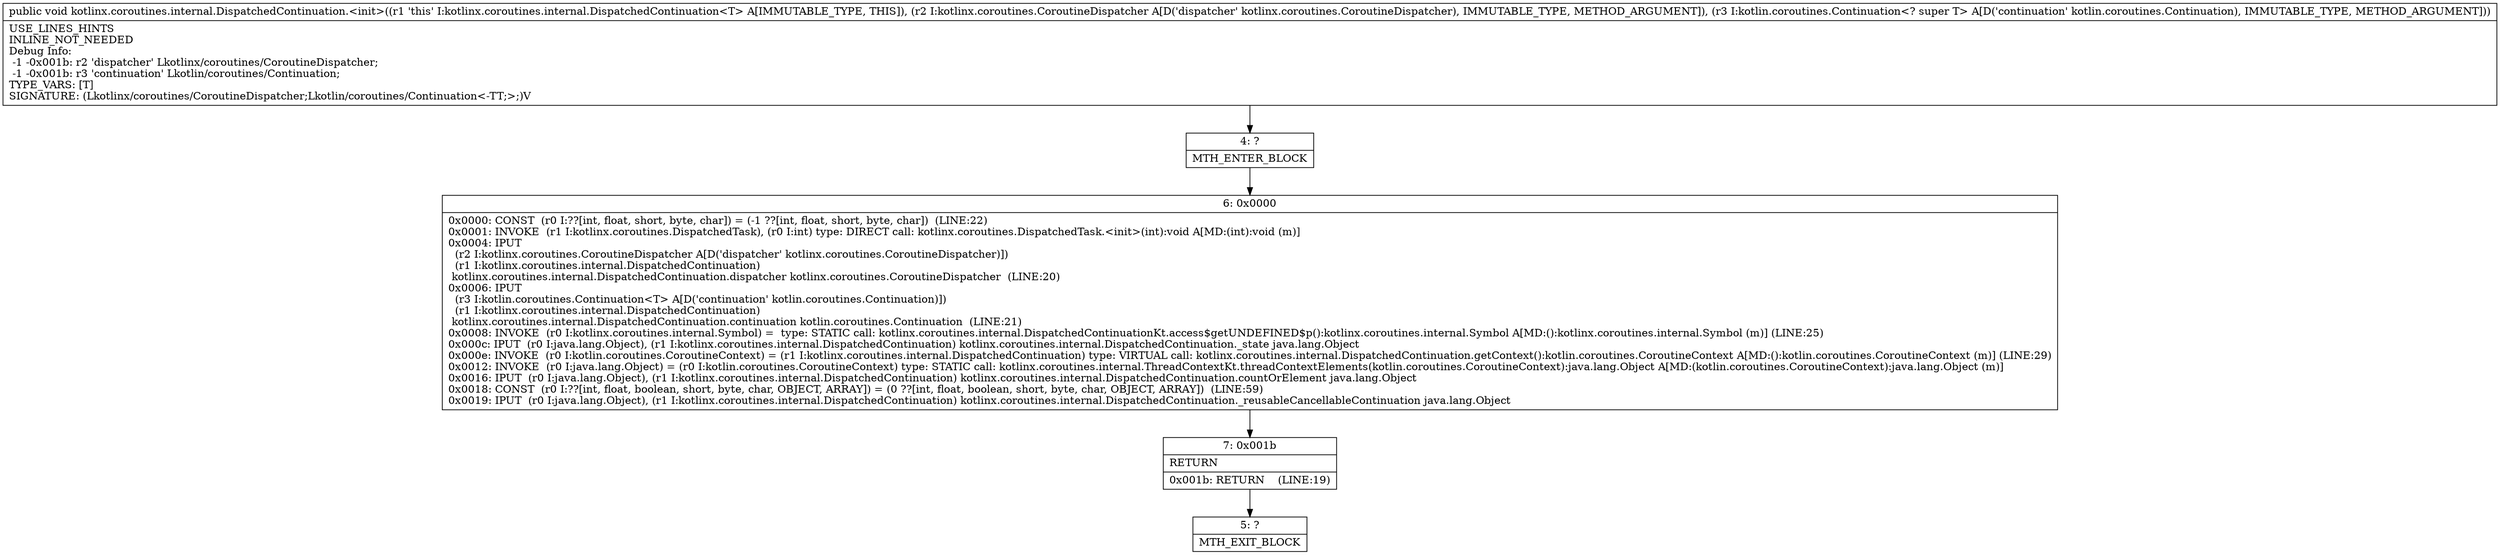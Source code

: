 digraph "CFG forkotlinx.coroutines.internal.DispatchedContinuation.\<init\>(Lkotlinx\/coroutines\/CoroutineDispatcher;Lkotlin\/coroutines\/Continuation;)V" {
Node_4 [shape=record,label="{4\:\ ?|MTH_ENTER_BLOCK\l}"];
Node_6 [shape=record,label="{6\:\ 0x0000|0x0000: CONST  (r0 I:??[int, float, short, byte, char]) = (\-1 ??[int, float, short, byte, char])  (LINE:22)\l0x0001: INVOKE  (r1 I:kotlinx.coroutines.DispatchedTask), (r0 I:int) type: DIRECT call: kotlinx.coroutines.DispatchedTask.\<init\>(int):void A[MD:(int):void (m)]\l0x0004: IPUT  \l  (r2 I:kotlinx.coroutines.CoroutineDispatcher A[D('dispatcher' kotlinx.coroutines.CoroutineDispatcher)])\l  (r1 I:kotlinx.coroutines.internal.DispatchedContinuation)\l kotlinx.coroutines.internal.DispatchedContinuation.dispatcher kotlinx.coroutines.CoroutineDispatcher  (LINE:20)\l0x0006: IPUT  \l  (r3 I:kotlin.coroutines.Continuation\<T\> A[D('continuation' kotlin.coroutines.Continuation)])\l  (r1 I:kotlinx.coroutines.internal.DispatchedContinuation)\l kotlinx.coroutines.internal.DispatchedContinuation.continuation kotlin.coroutines.Continuation  (LINE:21)\l0x0008: INVOKE  (r0 I:kotlinx.coroutines.internal.Symbol) =  type: STATIC call: kotlinx.coroutines.internal.DispatchedContinuationKt.access$getUNDEFINED$p():kotlinx.coroutines.internal.Symbol A[MD:():kotlinx.coroutines.internal.Symbol (m)] (LINE:25)\l0x000c: IPUT  (r0 I:java.lang.Object), (r1 I:kotlinx.coroutines.internal.DispatchedContinuation) kotlinx.coroutines.internal.DispatchedContinuation._state java.lang.Object \l0x000e: INVOKE  (r0 I:kotlin.coroutines.CoroutineContext) = (r1 I:kotlinx.coroutines.internal.DispatchedContinuation) type: VIRTUAL call: kotlinx.coroutines.internal.DispatchedContinuation.getContext():kotlin.coroutines.CoroutineContext A[MD:():kotlin.coroutines.CoroutineContext (m)] (LINE:29)\l0x0012: INVOKE  (r0 I:java.lang.Object) = (r0 I:kotlin.coroutines.CoroutineContext) type: STATIC call: kotlinx.coroutines.internal.ThreadContextKt.threadContextElements(kotlin.coroutines.CoroutineContext):java.lang.Object A[MD:(kotlin.coroutines.CoroutineContext):java.lang.Object (m)]\l0x0016: IPUT  (r0 I:java.lang.Object), (r1 I:kotlinx.coroutines.internal.DispatchedContinuation) kotlinx.coroutines.internal.DispatchedContinuation.countOrElement java.lang.Object \l0x0018: CONST  (r0 I:??[int, float, boolean, short, byte, char, OBJECT, ARRAY]) = (0 ??[int, float, boolean, short, byte, char, OBJECT, ARRAY])  (LINE:59)\l0x0019: IPUT  (r0 I:java.lang.Object), (r1 I:kotlinx.coroutines.internal.DispatchedContinuation) kotlinx.coroutines.internal.DispatchedContinuation._reusableCancellableContinuation java.lang.Object \l}"];
Node_7 [shape=record,label="{7\:\ 0x001b|RETURN\l|0x001b: RETURN    (LINE:19)\l}"];
Node_5 [shape=record,label="{5\:\ ?|MTH_EXIT_BLOCK\l}"];
MethodNode[shape=record,label="{public void kotlinx.coroutines.internal.DispatchedContinuation.\<init\>((r1 'this' I:kotlinx.coroutines.internal.DispatchedContinuation\<T\> A[IMMUTABLE_TYPE, THIS]), (r2 I:kotlinx.coroutines.CoroutineDispatcher A[D('dispatcher' kotlinx.coroutines.CoroutineDispatcher), IMMUTABLE_TYPE, METHOD_ARGUMENT]), (r3 I:kotlin.coroutines.Continuation\<? super T\> A[D('continuation' kotlin.coroutines.Continuation), IMMUTABLE_TYPE, METHOD_ARGUMENT]))  | USE_LINES_HINTS\lINLINE_NOT_NEEDED\lDebug Info:\l  \-1 \-0x001b: r2 'dispatcher' Lkotlinx\/coroutines\/CoroutineDispatcher;\l  \-1 \-0x001b: r3 'continuation' Lkotlin\/coroutines\/Continuation;\lTYPE_VARS: [T]\lSIGNATURE: (Lkotlinx\/coroutines\/CoroutineDispatcher;Lkotlin\/coroutines\/Continuation\<\-TT;\>;)V\l}"];
MethodNode -> Node_4;Node_4 -> Node_6;
Node_6 -> Node_7;
Node_7 -> Node_5;
}

